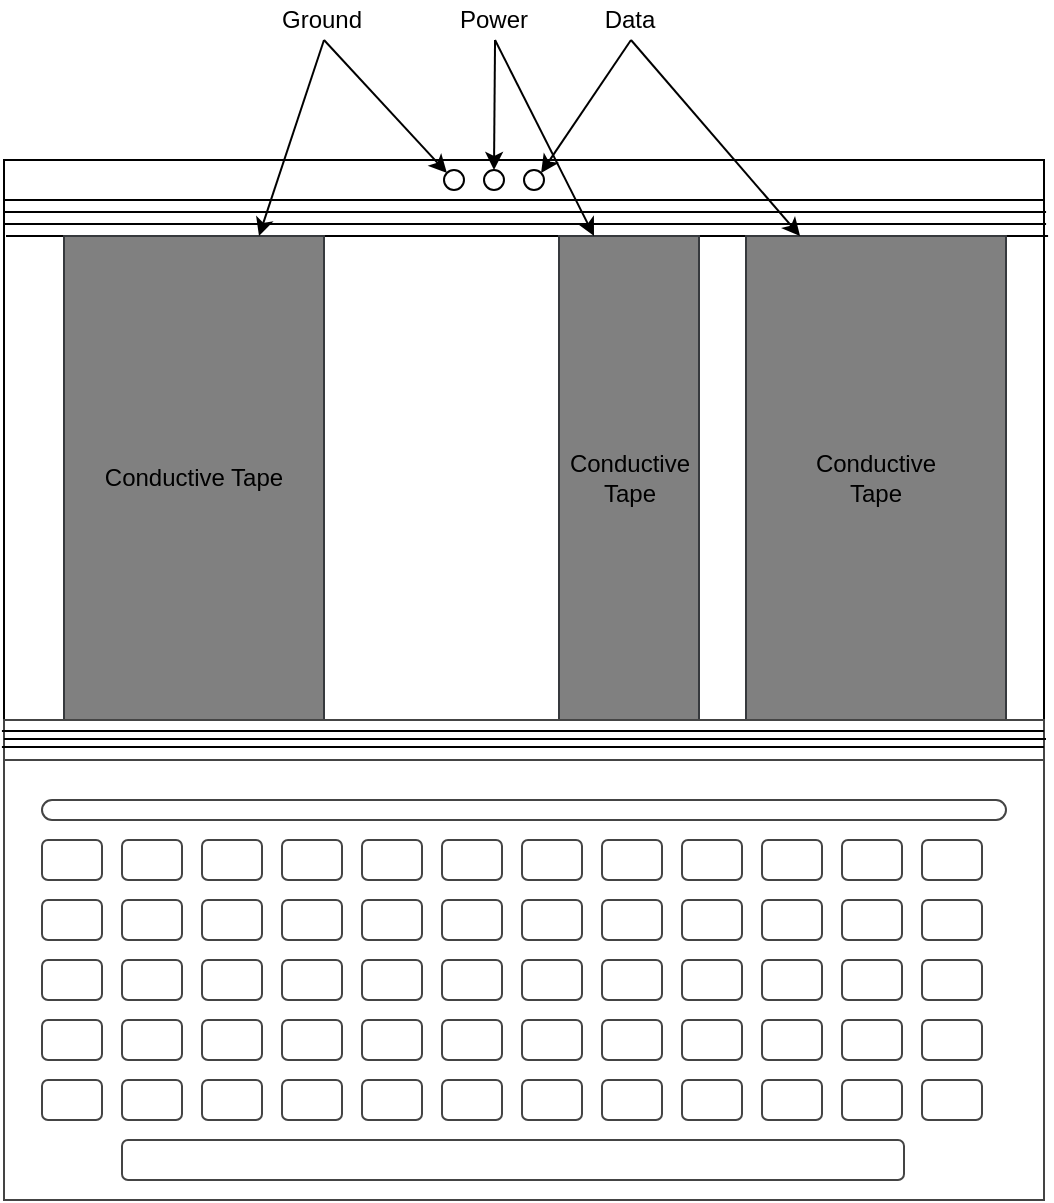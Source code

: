 <mxfile version="13.9.9" type="device"><diagram id="dkE47_J5BnWkhtrLIMom" name="Page-1"><mxGraphModel dx="946" dy="617" grid="1" gridSize="10" guides="1" tooltips="1" connect="1" arrows="1" fold="1" page="1" pageScale="1" pageWidth="827" pageHeight="1169" math="0" shadow="0"><root><mxCell id="0"/><mxCell id="1" parent="0"/><mxCell id="u32eEXUULlN9pCUneq8r-17" value="" style="rounded=0;whiteSpace=wrap;html=1;strokeColor=#444444;fillColor=#FFFFFF;" vertex="1" parent="1"><mxGeometry x="160" y="420" width="520" height="220" as="geometry"/></mxCell><mxCell id="u32eEXUULlN9pCUneq8r-1" value="" style="rounded=0;whiteSpace=wrap;html=1;" vertex="1" parent="1"><mxGeometry x="160" y="120" width="520" height="20" as="geometry"/></mxCell><mxCell id="u32eEXUULlN9pCUneq8r-2" value="" style="ellipse;whiteSpace=wrap;html=1;" vertex="1" parent="1"><mxGeometry x="380" y="125" width="10" height="10" as="geometry"/></mxCell><mxCell id="u32eEXUULlN9pCUneq8r-4" value="" style="ellipse;whiteSpace=wrap;html=1;" vertex="1" parent="1"><mxGeometry x="400" y="125" width="10" height="10" as="geometry"/></mxCell><mxCell id="u32eEXUULlN9pCUneq8r-6" value="" style="rounded=0;whiteSpace=wrap;html=1;" vertex="1" parent="1"><mxGeometry x="160" y="140" width="520" height="260" as="geometry"/></mxCell><mxCell id="u32eEXUULlN9pCUneq8r-7" value="" style="endArrow=none;html=1;exitX=0;exitY=0.046;exitDx=0;exitDy=0;exitPerimeter=0;entryX=1.002;entryY=0.046;entryDx=0;entryDy=0;entryPerimeter=0;" edge="1" parent="1" source="u32eEXUULlN9pCUneq8r-6" target="u32eEXUULlN9pCUneq8r-6"><mxGeometry width="50" height="50" relative="1" as="geometry"><mxPoint x="390" y="340" as="sourcePoint"/><mxPoint x="440" y="290" as="targetPoint"/></mxGeometry></mxCell><mxCell id="u32eEXUULlN9pCUneq8r-8" value="" style="endArrow=none;html=1;exitX=0;exitY=0.046;exitDx=0;exitDy=0;exitPerimeter=0;entryX=1.002;entryY=0.046;entryDx=0;entryDy=0;entryPerimeter=0;" edge="1" parent="1"><mxGeometry width="50" height="50" relative="1" as="geometry"><mxPoint x="160" y="145.96" as="sourcePoint"/><mxPoint x="681.04" y="145.96" as="targetPoint"/></mxGeometry></mxCell><mxCell id="u32eEXUULlN9pCUneq8r-9" value="" style="endArrow=none;html=1;exitX=0;exitY=0.046;exitDx=0;exitDy=0;exitPerimeter=0;entryX=1.002;entryY=0.046;entryDx=0;entryDy=0;entryPerimeter=0;" edge="1" parent="1"><mxGeometry width="50" height="50" relative="1" as="geometry"><mxPoint x="161" y="157.96" as="sourcePoint"/><mxPoint x="682.04" y="157.96" as="targetPoint"/></mxGeometry></mxCell><mxCell id="u32eEXUULlN9pCUneq8r-10" value="Conductive Tape" style="rounded=0;whiteSpace=wrap;html=1;strokeColor=#36393d;fillColor=#808080;" vertex="1" parent="1"><mxGeometry x="190" y="158" width="130" height="242" as="geometry"/></mxCell><mxCell id="u32eEXUULlN9pCUneq8r-14" value="Conductive&lt;br&gt;Tape" style="rounded=0;whiteSpace=wrap;html=1;strokeColor=#36393d;fillColor=#808080;" vertex="1" parent="1"><mxGeometry x="437.5" y="158" width="70" height="242" as="geometry"/></mxCell><mxCell id="u32eEXUULlN9pCUneq8r-15" value="Conductive&lt;br&gt;Tape" style="rounded=0;whiteSpace=wrap;html=1;strokeColor=#36393d;fillColor=#808080;" vertex="1" parent="1"><mxGeometry x="531" y="158" width="130" height="242" as="geometry"/></mxCell><mxCell id="u32eEXUULlN9pCUneq8r-16" value="" style="rounded=0;whiteSpace=wrap;html=1;strokeColor=#444444;fillColor=#FFFFFF;" vertex="1" parent="1"><mxGeometry x="160" y="400" width="520" height="20" as="geometry"/></mxCell><mxCell id="u32eEXUULlN9pCUneq8r-18" value="" style="rounded=1;whiteSpace=wrap;html=1;strokeColor=#444444;fillColor=#FFFFFF;" vertex="1" parent="1"><mxGeometry x="179" y="460" width="30" height="20" as="geometry"/></mxCell><mxCell id="u32eEXUULlN9pCUneq8r-19" value="" style="rounded=1;whiteSpace=wrap;html=1;strokeColor=#444444;fillColor=#FFFFFF;" vertex="1" parent="1"><mxGeometry x="219" y="460" width="30" height="20" as="geometry"/></mxCell><mxCell id="u32eEXUULlN9pCUneq8r-20" value="" style="rounded=1;whiteSpace=wrap;html=1;strokeColor=#444444;fillColor=#FFFFFF;" vertex="1" parent="1"><mxGeometry x="259" y="460" width="30" height="20" as="geometry"/></mxCell><mxCell id="u32eEXUULlN9pCUneq8r-21" value="" style="rounded=1;whiteSpace=wrap;html=1;strokeColor=#444444;fillColor=#FFFFFF;" vertex="1" parent="1"><mxGeometry x="299" y="460" width="30" height="20" as="geometry"/></mxCell><mxCell id="u32eEXUULlN9pCUneq8r-22" value="" style="rounded=1;whiteSpace=wrap;html=1;strokeColor=#444444;fillColor=#FFFFFF;" vertex="1" parent="1"><mxGeometry x="339" y="460" width="30" height="20" as="geometry"/></mxCell><mxCell id="u32eEXUULlN9pCUneq8r-23" value="" style="rounded=1;whiteSpace=wrap;html=1;strokeColor=#444444;fillColor=#FFFFFF;" vertex="1" parent="1"><mxGeometry x="379" y="460" width="30" height="20" as="geometry"/></mxCell><mxCell id="u32eEXUULlN9pCUneq8r-24" value="" style="rounded=1;whiteSpace=wrap;html=1;strokeColor=#444444;fillColor=#FFFFFF;" vertex="1" parent="1"><mxGeometry x="419" y="460" width="30" height="20" as="geometry"/></mxCell><mxCell id="u32eEXUULlN9pCUneq8r-25" value="" style="rounded=1;whiteSpace=wrap;html=1;strokeColor=#444444;fillColor=#FFFFFF;" vertex="1" parent="1"><mxGeometry x="459" y="460" width="30" height="20" as="geometry"/></mxCell><mxCell id="u32eEXUULlN9pCUneq8r-26" value="" style="rounded=1;whiteSpace=wrap;html=1;strokeColor=#444444;fillColor=#FFFFFF;" vertex="1" parent="1"><mxGeometry x="499" y="460" width="30" height="20" as="geometry"/></mxCell><mxCell id="u32eEXUULlN9pCUneq8r-27" value="" style="rounded=1;whiteSpace=wrap;html=1;strokeColor=#444444;fillColor=#FFFFFF;" vertex="1" parent="1"><mxGeometry x="539" y="460" width="30" height="20" as="geometry"/></mxCell><mxCell id="u32eEXUULlN9pCUneq8r-28" value="" style="rounded=1;whiteSpace=wrap;html=1;strokeColor=#444444;fillColor=#FFFFFF;" vertex="1" parent="1"><mxGeometry x="579" y="460" width="30" height="20" as="geometry"/></mxCell><mxCell id="u32eEXUULlN9pCUneq8r-29" value="" style="rounded=1;whiteSpace=wrap;html=1;strokeColor=#444444;fillColor=#FFFFFF;" vertex="1" parent="1"><mxGeometry x="619" y="460" width="30" height="20" as="geometry"/></mxCell><mxCell id="u32eEXUULlN9pCUneq8r-30" value="" style="rounded=1;whiteSpace=wrap;html=1;strokeColor=#444444;fillColor=#FFFFFF;" vertex="1" parent="1"><mxGeometry x="179" y="490" width="30" height="20" as="geometry"/></mxCell><mxCell id="u32eEXUULlN9pCUneq8r-31" value="" style="rounded=1;whiteSpace=wrap;html=1;strokeColor=#444444;fillColor=#FFFFFF;" vertex="1" parent="1"><mxGeometry x="219" y="490" width="30" height="20" as="geometry"/></mxCell><mxCell id="u32eEXUULlN9pCUneq8r-32" value="" style="rounded=1;whiteSpace=wrap;html=1;strokeColor=#444444;fillColor=#FFFFFF;" vertex="1" parent="1"><mxGeometry x="259" y="490" width="30" height="20" as="geometry"/></mxCell><mxCell id="u32eEXUULlN9pCUneq8r-33" value="" style="rounded=1;whiteSpace=wrap;html=1;strokeColor=#444444;fillColor=#FFFFFF;" vertex="1" parent="1"><mxGeometry x="299" y="490" width="30" height="20" as="geometry"/></mxCell><mxCell id="u32eEXUULlN9pCUneq8r-34" value="" style="rounded=1;whiteSpace=wrap;html=1;strokeColor=#444444;fillColor=#FFFFFF;" vertex="1" parent="1"><mxGeometry x="339" y="490" width="30" height="20" as="geometry"/></mxCell><mxCell id="u32eEXUULlN9pCUneq8r-35" value="" style="rounded=1;whiteSpace=wrap;html=1;strokeColor=#444444;fillColor=#FFFFFF;" vertex="1" parent="1"><mxGeometry x="379" y="490" width="30" height="20" as="geometry"/></mxCell><mxCell id="u32eEXUULlN9pCUneq8r-36" value="" style="rounded=1;whiteSpace=wrap;html=1;strokeColor=#444444;fillColor=#FFFFFF;" vertex="1" parent="1"><mxGeometry x="419" y="490" width="30" height="20" as="geometry"/></mxCell><mxCell id="u32eEXUULlN9pCUneq8r-37" value="" style="rounded=1;whiteSpace=wrap;html=1;strokeColor=#444444;fillColor=#FFFFFF;" vertex="1" parent="1"><mxGeometry x="459" y="490" width="30" height="20" as="geometry"/></mxCell><mxCell id="u32eEXUULlN9pCUneq8r-38" value="" style="rounded=1;whiteSpace=wrap;html=1;strokeColor=#444444;fillColor=#FFFFFF;" vertex="1" parent="1"><mxGeometry x="499" y="490" width="30" height="20" as="geometry"/></mxCell><mxCell id="u32eEXUULlN9pCUneq8r-39" value="" style="rounded=1;whiteSpace=wrap;html=1;strokeColor=#444444;fillColor=#FFFFFF;" vertex="1" parent="1"><mxGeometry x="539" y="490" width="30" height="20" as="geometry"/></mxCell><mxCell id="u32eEXUULlN9pCUneq8r-40" value="" style="rounded=1;whiteSpace=wrap;html=1;strokeColor=#444444;fillColor=#FFFFFF;" vertex="1" parent="1"><mxGeometry x="579" y="490" width="30" height="20" as="geometry"/></mxCell><mxCell id="u32eEXUULlN9pCUneq8r-41" value="" style="rounded=1;whiteSpace=wrap;html=1;strokeColor=#444444;fillColor=#FFFFFF;" vertex="1" parent="1"><mxGeometry x="619" y="490" width="30" height="20" as="geometry"/></mxCell><mxCell id="u32eEXUULlN9pCUneq8r-54" value="" style="rounded=1;whiteSpace=wrap;html=1;strokeColor=#444444;fillColor=#FFFFFF;" vertex="1" parent="1"><mxGeometry x="179" y="520" width="30" height="20" as="geometry"/></mxCell><mxCell id="u32eEXUULlN9pCUneq8r-55" value="" style="rounded=1;whiteSpace=wrap;html=1;strokeColor=#444444;fillColor=#FFFFFF;" vertex="1" parent="1"><mxGeometry x="219" y="520" width="30" height="20" as="geometry"/></mxCell><mxCell id="u32eEXUULlN9pCUneq8r-56" value="" style="rounded=1;whiteSpace=wrap;html=1;strokeColor=#444444;fillColor=#FFFFFF;" vertex="1" parent="1"><mxGeometry x="259" y="520" width="30" height="20" as="geometry"/></mxCell><mxCell id="u32eEXUULlN9pCUneq8r-57" value="" style="rounded=1;whiteSpace=wrap;html=1;strokeColor=#444444;fillColor=#FFFFFF;" vertex="1" parent="1"><mxGeometry x="299" y="520" width="30" height="20" as="geometry"/></mxCell><mxCell id="u32eEXUULlN9pCUneq8r-58" value="" style="rounded=1;whiteSpace=wrap;html=1;strokeColor=#444444;fillColor=#FFFFFF;" vertex="1" parent="1"><mxGeometry x="339" y="520" width="30" height="20" as="geometry"/></mxCell><mxCell id="u32eEXUULlN9pCUneq8r-59" value="" style="rounded=1;whiteSpace=wrap;html=1;strokeColor=#444444;fillColor=#FFFFFF;" vertex="1" parent="1"><mxGeometry x="379" y="520" width="30" height="20" as="geometry"/></mxCell><mxCell id="u32eEXUULlN9pCUneq8r-60" value="" style="rounded=1;whiteSpace=wrap;html=1;strokeColor=#444444;fillColor=#FFFFFF;" vertex="1" parent="1"><mxGeometry x="419" y="520" width="30" height="20" as="geometry"/></mxCell><mxCell id="u32eEXUULlN9pCUneq8r-61" value="" style="rounded=1;whiteSpace=wrap;html=1;strokeColor=#444444;fillColor=#FFFFFF;" vertex="1" parent="1"><mxGeometry x="459" y="520" width="30" height="20" as="geometry"/></mxCell><mxCell id="u32eEXUULlN9pCUneq8r-62" value="" style="rounded=1;whiteSpace=wrap;html=1;strokeColor=#444444;fillColor=#FFFFFF;" vertex="1" parent="1"><mxGeometry x="499" y="520" width="30" height="20" as="geometry"/></mxCell><mxCell id="u32eEXUULlN9pCUneq8r-63" value="" style="rounded=1;whiteSpace=wrap;html=1;strokeColor=#444444;fillColor=#FFFFFF;" vertex="1" parent="1"><mxGeometry x="539" y="520" width="30" height="20" as="geometry"/></mxCell><mxCell id="u32eEXUULlN9pCUneq8r-64" value="" style="rounded=1;whiteSpace=wrap;html=1;strokeColor=#444444;fillColor=#FFFFFF;" vertex="1" parent="1"><mxGeometry x="579" y="520" width="30" height="20" as="geometry"/></mxCell><mxCell id="u32eEXUULlN9pCUneq8r-65" value="" style="rounded=1;whiteSpace=wrap;html=1;strokeColor=#444444;fillColor=#FFFFFF;" vertex="1" parent="1"><mxGeometry x="619" y="520" width="30" height="20" as="geometry"/></mxCell><mxCell id="u32eEXUULlN9pCUneq8r-66" value="" style="rounded=1;whiteSpace=wrap;html=1;strokeColor=#444444;fillColor=#FFFFFF;" vertex="1" parent="1"><mxGeometry x="179" y="550" width="30" height="20" as="geometry"/></mxCell><mxCell id="u32eEXUULlN9pCUneq8r-67" value="" style="rounded=1;whiteSpace=wrap;html=1;strokeColor=#444444;fillColor=#FFFFFF;" vertex="1" parent="1"><mxGeometry x="219" y="550" width="30" height="20" as="geometry"/></mxCell><mxCell id="u32eEXUULlN9pCUneq8r-68" value="" style="rounded=1;whiteSpace=wrap;html=1;strokeColor=#444444;fillColor=#FFFFFF;" vertex="1" parent="1"><mxGeometry x="259" y="550" width="30" height="20" as="geometry"/></mxCell><mxCell id="u32eEXUULlN9pCUneq8r-69" value="" style="rounded=1;whiteSpace=wrap;html=1;strokeColor=#444444;fillColor=#FFFFFF;" vertex="1" parent="1"><mxGeometry x="299" y="550" width="30" height="20" as="geometry"/></mxCell><mxCell id="u32eEXUULlN9pCUneq8r-70" value="" style="rounded=1;whiteSpace=wrap;html=1;strokeColor=#444444;fillColor=#FFFFFF;" vertex="1" parent="1"><mxGeometry x="339" y="550" width="30" height="20" as="geometry"/></mxCell><mxCell id="u32eEXUULlN9pCUneq8r-71" value="" style="rounded=1;whiteSpace=wrap;html=1;strokeColor=#444444;fillColor=#FFFFFF;" vertex="1" parent="1"><mxGeometry x="379" y="550" width="30" height="20" as="geometry"/></mxCell><mxCell id="u32eEXUULlN9pCUneq8r-72" value="" style="rounded=1;whiteSpace=wrap;html=1;strokeColor=#444444;fillColor=#FFFFFF;" vertex="1" parent="1"><mxGeometry x="419" y="550" width="30" height="20" as="geometry"/></mxCell><mxCell id="u32eEXUULlN9pCUneq8r-73" value="" style="rounded=1;whiteSpace=wrap;html=1;strokeColor=#444444;fillColor=#FFFFFF;" vertex="1" parent="1"><mxGeometry x="459" y="550" width="30" height="20" as="geometry"/></mxCell><mxCell id="u32eEXUULlN9pCUneq8r-74" value="" style="rounded=1;whiteSpace=wrap;html=1;strokeColor=#444444;fillColor=#FFFFFF;" vertex="1" parent="1"><mxGeometry x="499" y="550" width="30" height="20" as="geometry"/></mxCell><mxCell id="u32eEXUULlN9pCUneq8r-75" value="" style="rounded=1;whiteSpace=wrap;html=1;strokeColor=#444444;fillColor=#FFFFFF;" vertex="1" parent="1"><mxGeometry x="539" y="550" width="30" height="20" as="geometry"/></mxCell><mxCell id="u32eEXUULlN9pCUneq8r-76" value="" style="rounded=1;whiteSpace=wrap;html=1;strokeColor=#444444;fillColor=#FFFFFF;" vertex="1" parent="1"><mxGeometry x="579" y="550" width="30" height="20" as="geometry"/></mxCell><mxCell id="u32eEXUULlN9pCUneq8r-77" value="" style="rounded=1;whiteSpace=wrap;html=1;strokeColor=#444444;fillColor=#FFFFFF;" vertex="1" parent="1"><mxGeometry x="619" y="550" width="30" height="20" as="geometry"/></mxCell><mxCell id="u32eEXUULlN9pCUneq8r-78" value="" style="rounded=1;whiteSpace=wrap;html=1;strokeColor=#444444;fillColor=#FFFFFF;" vertex="1" parent="1"><mxGeometry x="179" y="580" width="30" height="20" as="geometry"/></mxCell><mxCell id="u32eEXUULlN9pCUneq8r-79" value="" style="rounded=1;whiteSpace=wrap;html=1;strokeColor=#444444;fillColor=#FFFFFF;" vertex="1" parent="1"><mxGeometry x="219" y="580" width="30" height="20" as="geometry"/></mxCell><mxCell id="u32eEXUULlN9pCUneq8r-80" value="" style="rounded=1;whiteSpace=wrap;html=1;strokeColor=#444444;fillColor=#FFFFFF;" vertex="1" parent="1"><mxGeometry x="259" y="580" width="30" height="20" as="geometry"/></mxCell><mxCell id="u32eEXUULlN9pCUneq8r-81" value="" style="rounded=1;whiteSpace=wrap;html=1;strokeColor=#444444;fillColor=#FFFFFF;" vertex="1" parent="1"><mxGeometry x="299" y="580" width="30" height="20" as="geometry"/></mxCell><mxCell id="u32eEXUULlN9pCUneq8r-82" value="" style="rounded=1;whiteSpace=wrap;html=1;strokeColor=#444444;fillColor=#FFFFFF;" vertex="1" parent="1"><mxGeometry x="339" y="580" width="30" height="20" as="geometry"/></mxCell><mxCell id="u32eEXUULlN9pCUneq8r-83" value="" style="rounded=1;whiteSpace=wrap;html=1;strokeColor=#444444;fillColor=#FFFFFF;" vertex="1" parent="1"><mxGeometry x="379" y="580" width="30" height="20" as="geometry"/></mxCell><mxCell id="u32eEXUULlN9pCUneq8r-84" value="" style="rounded=1;whiteSpace=wrap;html=1;strokeColor=#444444;fillColor=#FFFFFF;" vertex="1" parent="1"><mxGeometry x="419" y="580" width="30" height="20" as="geometry"/></mxCell><mxCell id="u32eEXUULlN9pCUneq8r-85" value="" style="rounded=1;whiteSpace=wrap;html=1;strokeColor=#444444;fillColor=#FFFFFF;" vertex="1" parent="1"><mxGeometry x="459" y="580" width="30" height="20" as="geometry"/></mxCell><mxCell id="u32eEXUULlN9pCUneq8r-86" value="" style="rounded=1;whiteSpace=wrap;html=1;strokeColor=#444444;fillColor=#FFFFFF;" vertex="1" parent="1"><mxGeometry x="499" y="580" width="30" height="20" as="geometry"/></mxCell><mxCell id="u32eEXUULlN9pCUneq8r-87" value="" style="rounded=1;whiteSpace=wrap;html=1;strokeColor=#444444;fillColor=#FFFFFF;" vertex="1" parent="1"><mxGeometry x="539" y="580" width="30" height="20" as="geometry"/></mxCell><mxCell id="u32eEXUULlN9pCUneq8r-88" value="" style="rounded=1;whiteSpace=wrap;html=1;strokeColor=#444444;fillColor=#FFFFFF;" vertex="1" parent="1"><mxGeometry x="579" y="580" width="30" height="20" as="geometry"/></mxCell><mxCell id="u32eEXUULlN9pCUneq8r-89" value="" style="rounded=1;whiteSpace=wrap;html=1;strokeColor=#444444;fillColor=#FFFFFF;" vertex="1" parent="1"><mxGeometry x="619" y="580" width="30" height="20" as="geometry"/></mxCell><mxCell id="u32eEXUULlN9pCUneq8r-90" value="" style="rounded=1;whiteSpace=wrap;html=1;strokeColor=#444444;fillColor=#FFFFFF;" vertex="1" parent="1"><mxGeometry x="219" y="610" width="391" height="20" as="geometry"/></mxCell><mxCell id="u32eEXUULlN9pCUneq8r-91" value="" style="rounded=1;whiteSpace=wrap;html=1;strokeColor=#444444;fillColor=#FFFFFF;arcSize=50;" vertex="1" parent="1"><mxGeometry x="179" y="440" width="482" height="10" as="geometry"/></mxCell><mxCell id="u32eEXUULlN9pCUneq8r-92" value="" style="endArrow=none;html=1;exitX=0;exitY=0.046;exitDx=0;exitDy=0;exitPerimeter=0;entryX=1.002;entryY=0.046;entryDx=0;entryDy=0;entryPerimeter=0;" edge="1" parent="1"><mxGeometry width="50" height="50" relative="1" as="geometry"><mxPoint x="158.96" y="405.5" as="sourcePoint"/><mxPoint x="680" y="405.5" as="targetPoint"/></mxGeometry></mxCell><mxCell id="u32eEXUULlN9pCUneq8r-93" value="" style="endArrow=none;html=1;exitX=0;exitY=0.046;exitDx=0;exitDy=0;exitPerimeter=0;entryX=1.002;entryY=0.046;entryDx=0;entryDy=0;entryPerimeter=0;" edge="1" parent="1"><mxGeometry width="50" height="50" relative="1" as="geometry"><mxPoint x="159.96" y="409.5" as="sourcePoint"/><mxPoint x="681" y="409.5" as="targetPoint"/></mxGeometry></mxCell><mxCell id="u32eEXUULlN9pCUneq8r-94" value="" style="endArrow=none;html=1;exitX=0;exitY=0.046;exitDx=0;exitDy=0;exitPerimeter=0;entryX=1.002;entryY=0.046;entryDx=0;entryDy=0;entryPerimeter=0;" edge="1" parent="1"><mxGeometry width="50" height="50" relative="1" as="geometry"><mxPoint x="158.96" y="413.5" as="sourcePoint"/><mxPoint x="680" y="413.5" as="targetPoint"/></mxGeometry></mxCell><mxCell id="u32eEXUULlN9pCUneq8r-95" value="" style="endArrow=classic;html=1;entryX=0;entryY=0;entryDx=0;entryDy=0;" edge="1" parent="1" target="u32eEXUULlN9pCUneq8r-2"><mxGeometry width="50" height="50" relative="1" as="geometry"><mxPoint x="320" y="60" as="sourcePoint"/><mxPoint x="370" y="130" as="targetPoint"/></mxGeometry></mxCell><mxCell id="u32eEXUULlN9pCUneq8r-96" value="" style="endArrow=classic;html=1;entryX=0.75;entryY=0;entryDx=0;entryDy=0;" edge="1" parent="1" target="u32eEXUULlN9pCUneq8r-10"><mxGeometry width="50" height="50" relative="1" as="geometry"><mxPoint x="320" y="60" as="sourcePoint"/><mxPoint x="390" y="140" as="targetPoint"/></mxGeometry></mxCell><mxCell id="u32eEXUULlN9pCUneq8r-97" value="Ground" style="text;html=1;strokeColor=none;fillColor=none;align=center;verticalAlign=middle;whiteSpace=wrap;rounded=0;" vertex="1" parent="1"><mxGeometry x="299" y="40" width="40" height="20" as="geometry"/></mxCell><mxCell id="u32eEXUULlN9pCUneq8r-98" value="" style="endArrow=classic;html=1;entryX=0.5;entryY=0;entryDx=0;entryDy=0;" edge="1" parent="1" target="u32eEXUULlN9pCUneq8r-4"><mxGeometry width="50" height="50" relative="1" as="geometry"><mxPoint x="405.52" y="60" as="sourcePoint"/><mxPoint x="466.984" y="126.464" as="targetPoint"/></mxGeometry></mxCell><mxCell id="u32eEXUULlN9pCUneq8r-99" value="" style="endArrow=classic;html=1;entryX=0.25;entryY=0;entryDx=0;entryDy=0;" edge="1" parent="1" target="u32eEXUULlN9pCUneq8r-14"><mxGeometry width="50" height="50" relative="1" as="geometry"><mxPoint x="405.52" y="60" as="sourcePoint"/><mxPoint x="373.02" y="158" as="targetPoint"/></mxGeometry></mxCell><mxCell id="u32eEXUULlN9pCUneq8r-100" value="Power" style="text;html=1;strokeColor=none;fillColor=none;align=center;verticalAlign=middle;whiteSpace=wrap;rounded=0;" vertex="1" parent="1"><mxGeometry x="384.52" y="40" width="40" height="20" as="geometry"/></mxCell><mxCell id="u32eEXUULlN9pCUneq8r-102" value="" style="endArrow=classic;html=1;entryX=1;entryY=0;entryDx=0;entryDy=0;" edge="1" parent="1" target="u32eEXUULlN9pCUneq8r-5"><mxGeometry width="50" height="50" relative="1" as="geometry"><mxPoint x="473.5" y="60" as="sourcePoint"/><mxPoint x="441" y="158" as="targetPoint"/></mxGeometry></mxCell><mxCell id="u32eEXUULlN9pCUneq8r-103" value="Data" style="text;html=1;strokeColor=none;fillColor=none;align=center;verticalAlign=middle;whiteSpace=wrap;rounded=0;" vertex="1" parent="1"><mxGeometry x="452.5" y="40" width="40" height="20" as="geometry"/></mxCell><mxCell id="u32eEXUULlN9pCUneq8r-5" value="" style="ellipse;whiteSpace=wrap;html=1;" vertex="1" parent="1"><mxGeometry x="420" y="125" width="10" height="10" as="geometry"/></mxCell><mxCell id="u32eEXUULlN9pCUneq8r-101" value="" style="endArrow=classic;html=1;entryX=0.208;entryY=0;entryDx=0;entryDy=0;entryPerimeter=0;" edge="1" parent="1" target="u32eEXUULlN9pCUneq8r-15"><mxGeometry width="50" height="50" relative="1" as="geometry"><mxPoint x="473.5" y="60" as="sourcePoint"/><mxPoint x="534.964" y="126.464" as="targetPoint"/></mxGeometry></mxCell></root></mxGraphModel></diagram></mxfile>